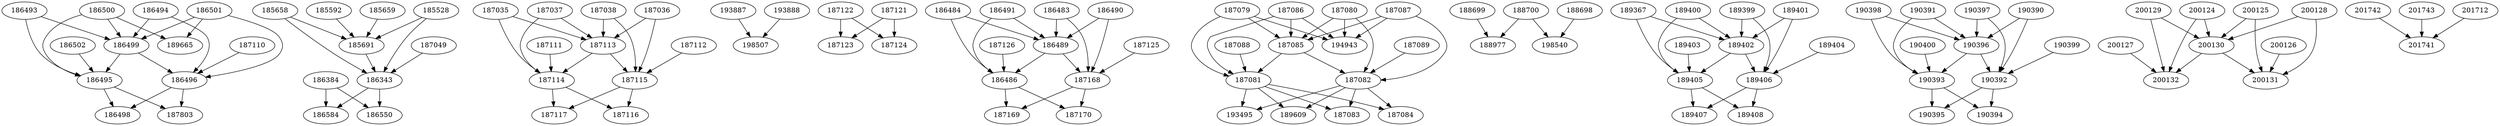 digraph my_graph {
  186500 -> 186495
  186493 -> 186495
  185592 -> 185691
  186499 -> 186495
  185658 -> 185691
  185528 -> 185691
  185659 -> 185691
  186502 -> 186495
  186499 -> 186496
  186501 -> 186496
  186494 -> 186496
  187110 -> 186496
  186496 -> 186498
  186495 -> 186498
  187035 -> 187114
  187037 -> 187114
  187111 -> 187114
  187113 -> 187114
  187038 -> 187115
  187036 -> 187115
  187113 -> 187115
  187112 -> 187115
  186384 -> 186584
  186343 -> 186584
  187114 -> 187117
  187115 -> 187117
  193887 -> 198507
  187122 -> 187123
  187121 -> 187123
  187122 -> 187124
  187121 -> 187124
  186483 -> 186489
  186484 -> 186489
  186491 -> 186489
  186490 -> 186489
  186484 -> 186486
  186491 -> 186486
  186489 -> 186486
  187126 -> 186486
  186500 -> 186499
  186501 -> 186499
  186494 -> 186499
  186493 -> 186499
  187080 -> 187085
  187079 -> 187085
  187087 -> 187085
  187086 -> 187085
  187085 -> 187081
  187079 -> 187081
  187088 -> 187081
  187086 -> 187081
  187085 -> 187082
  187080 -> 187082
  187089 -> 187082
  187087 -> 187082
  187081 -> 187083
  187082 -> 187083
  187081 -> 187084
  187082 -> 187084
  187125 -> 187168
  186483 -> 187168
  186490 -> 187168
  186489 -> 187168
  187168 -> 187169
  186486 -> 187169
  187168 -> 187170
  186486 -> 187170
  187049 -> 186343
  185528 -> 186343
  185658 -> 186343
  185691 -> 186343
  187115 -> 187116
  187114 -> 187116
  186495 -> 187803
  186496 -> 187803
  186500 -> 189665
  188700 -> 188977
  188699 -> 188977
  193888 -> 198507
  189367 -> 189402
  189399 -> 189402
  189401 -> 189402
  189400 -> 189402
  189367 -> 189405
  189400 -> 189405
  189402 -> 189405
  189403 -> 189405
  189399 -> 189406
  189401 -> 189406
  189402 -> 189406
  189404 -> 189406
  189405 -> 189407
  189406 -> 189407
  189405 -> 189408
  189406 -> 189408
  186501 -> 189665
  188698 -> 198540
  190397 -> 190396
  190398 -> 190396
  190391 -> 190396
  190390 -> 190396
  190393 -> 190395
  190392 -> 190395
  190393 -> 190394
  190392 -> 190394
  190397 -> 190392
  190399 -> 190392
  190390 -> 190392
  190396 -> 190392
  188700 -> 198540
  186384 -> 186550
  186343 -> 186550
  187081 -> 193495
  187082 -> 193495
  200127 -> 200132
  200130 -> 200132
  200129 -> 200132
  200124 -> 200132
  187087 -> 194943
  187086 -> 194943
  187080 -> 194943
  187079 -> 194943
  187036 -> 187113
  187081 -> 189609
  187082 -> 189609
  190398 -> 190393
  190400 -> 190393
  190391 -> 190393
  190396 -> 190393
  200125 -> 200131
  200126 -> 200131
  200128 -> 200131
  200130 -> 200131
  187037 -> 187113
  187038 -> 187113
  187035 -> 187113
  200125 -> 200130
  200128 -> 200130
  200129 -> 200130
  200124 -> 200130
  201742 -> 201741
  201743 -> 201741
  201712 -> 201741
}
